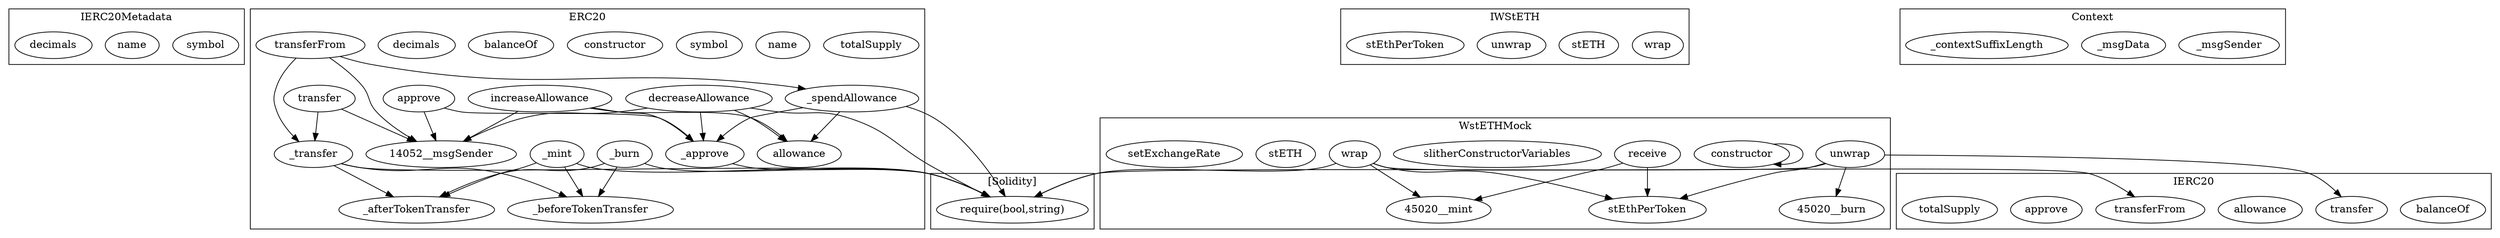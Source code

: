 strict digraph {
subgraph cluster_15105_IERC20Metadata {
label = "IERC20Metadata"
"15105_symbol" [label="symbol"]
"15105_name" [label="name"]
"15105_decimals" [label="decimals"]
}subgraph cluster_14052_ERC20 {
label = "ERC20"
"14052_totalSupply" [label="totalSupply"]
"14052_name" [label="name"]
"14052_symbol" [label="symbol"]
"14052__transfer" [label="_transfer"]
"14052__mint" [label="_mint"]
"14052_approve" [label="approve"]
"14052_constructor" [label="constructor"]
"14052_increaseAllowance" [label="increaseAllowance"]
"14052__burn" [label="_burn"]
"14052_decreaseAllowance" [label="decreaseAllowance"]
"14052__spendAllowance" [label="_spendAllowance"]
"14052_balanceOf" [label="balanceOf"]
"14052_allowance" [label="allowance"]
"14052__approve" [label="_approve"]
"14052_decimals" [label="decimals"]
"14052__afterTokenTransfer" [label="_afterTokenTransfer"]
"14052_transferFrom" [label="transferFrom"]
"14052_transfer" [label="transfer"]
"14052__beforeTokenTransfer" [label="_beforeTokenTransfer"]
"14052_transferFrom" -> "14052__spendAllowance"
"14052_transferFrom" -> "14052__msgSender"
"14052_decreaseAllowance" -> "14052__msgSender"
"14052_approve" -> "14052__approve"
"14052_transferFrom" -> "14052__transfer"
"14052_increaseAllowance" -> "14052__approve"
"14052_increaseAllowance" -> "14052__msgSender"
"14052__burn" -> "14052__beforeTokenTransfer"
"14052__spendAllowance" -> "14052__approve"
"14052__transfer" -> "14052__beforeTokenTransfer"
"14052__transfer" -> "14052__afterTokenTransfer"
"14052__mint" -> "14052__beforeTokenTransfer"
"14052_transfer" -> "14052__transfer"
"14052_decreaseAllowance" -> "14052__approve"
"14052__spendAllowance" -> "14052_allowance"
"14052_approve" -> "14052__msgSender"
"14052__mint" -> "14052__afterTokenTransfer"
"14052_decreaseAllowance" -> "14052_allowance"
"14052_transfer" -> "14052__msgSender"
"14052_increaseAllowance" -> "14052_allowance"
"14052__burn" -> "14052__afterTokenTransfer"
}subgraph cluster_38283_IWStETH {
label = "IWStETH"
"38283_wrap" [label="wrap"]
"38283_stETH" [label="stETH"]
"38283_unwrap" [label="unwrap"]
"38283_stEthPerToken" [label="stEthPerToken"]
}subgraph cluster_45020_WstETHMock {
label = "WstETHMock"
"45020_wrap" [label="wrap"]
"45020_constructor" [label="constructor"]
"45020_unwrap" [label="unwrap"]
"45020_stEthPerToken" [label="stEthPerToken"]
"45020_slitherConstructorVariables" [label="slitherConstructorVariables"]
"45020_receive" [label="receive"]
"45020_stETH" [label="stETH"]
"45020_setExchangeRate" [label="setExchangeRate"]
"45020_unwrap" -> "45020_stEthPerToken"
"45020_receive" -> "45020__mint"
"45020_constructor" -> "45020_constructor"
"45020_wrap" -> "45020_stEthPerToken"
"45020_unwrap" -> "45020__burn"
"45020_wrap" -> "45020__mint"
"45020_receive" -> "45020_stEthPerToken"
}subgraph cluster_14130_IERC20 {
label = "IERC20"
"14130_balanceOf" [label="balanceOf"]
"14130_transferFrom" [label="transferFrom"]
"14130_allowance" [label="allowance"]
"14130_transfer" [label="transfer"]
"14130_approve" [label="approve"]
"14130_totalSupply" [label="totalSupply"]
}subgraph cluster_17436_Context {
label = "Context"
"17436__msgSender" [label="_msgSender"]
"17436__msgData" [label="_msgData"]
"17436__contextSuffixLength" [label="_contextSuffixLength"]
}subgraph cluster_solidity {
label = "[Solidity]"
"require(bool,string)" 
"14052__mint" -> "require(bool,string)"
"14052__approve" -> "require(bool,string)"
"14052__spendAllowance" -> "require(bool,string)"
"14052__transfer" -> "require(bool,string)"
"14052__burn" -> "require(bool,string)"
"45020_wrap" -> "require(bool,string)"
"14052_decreaseAllowance" -> "require(bool,string)"
"45020_unwrap" -> "require(bool,string)"
}"45020_wrap" -> "14130_transferFrom"
"45020_unwrap" -> "14130_transfer"
}